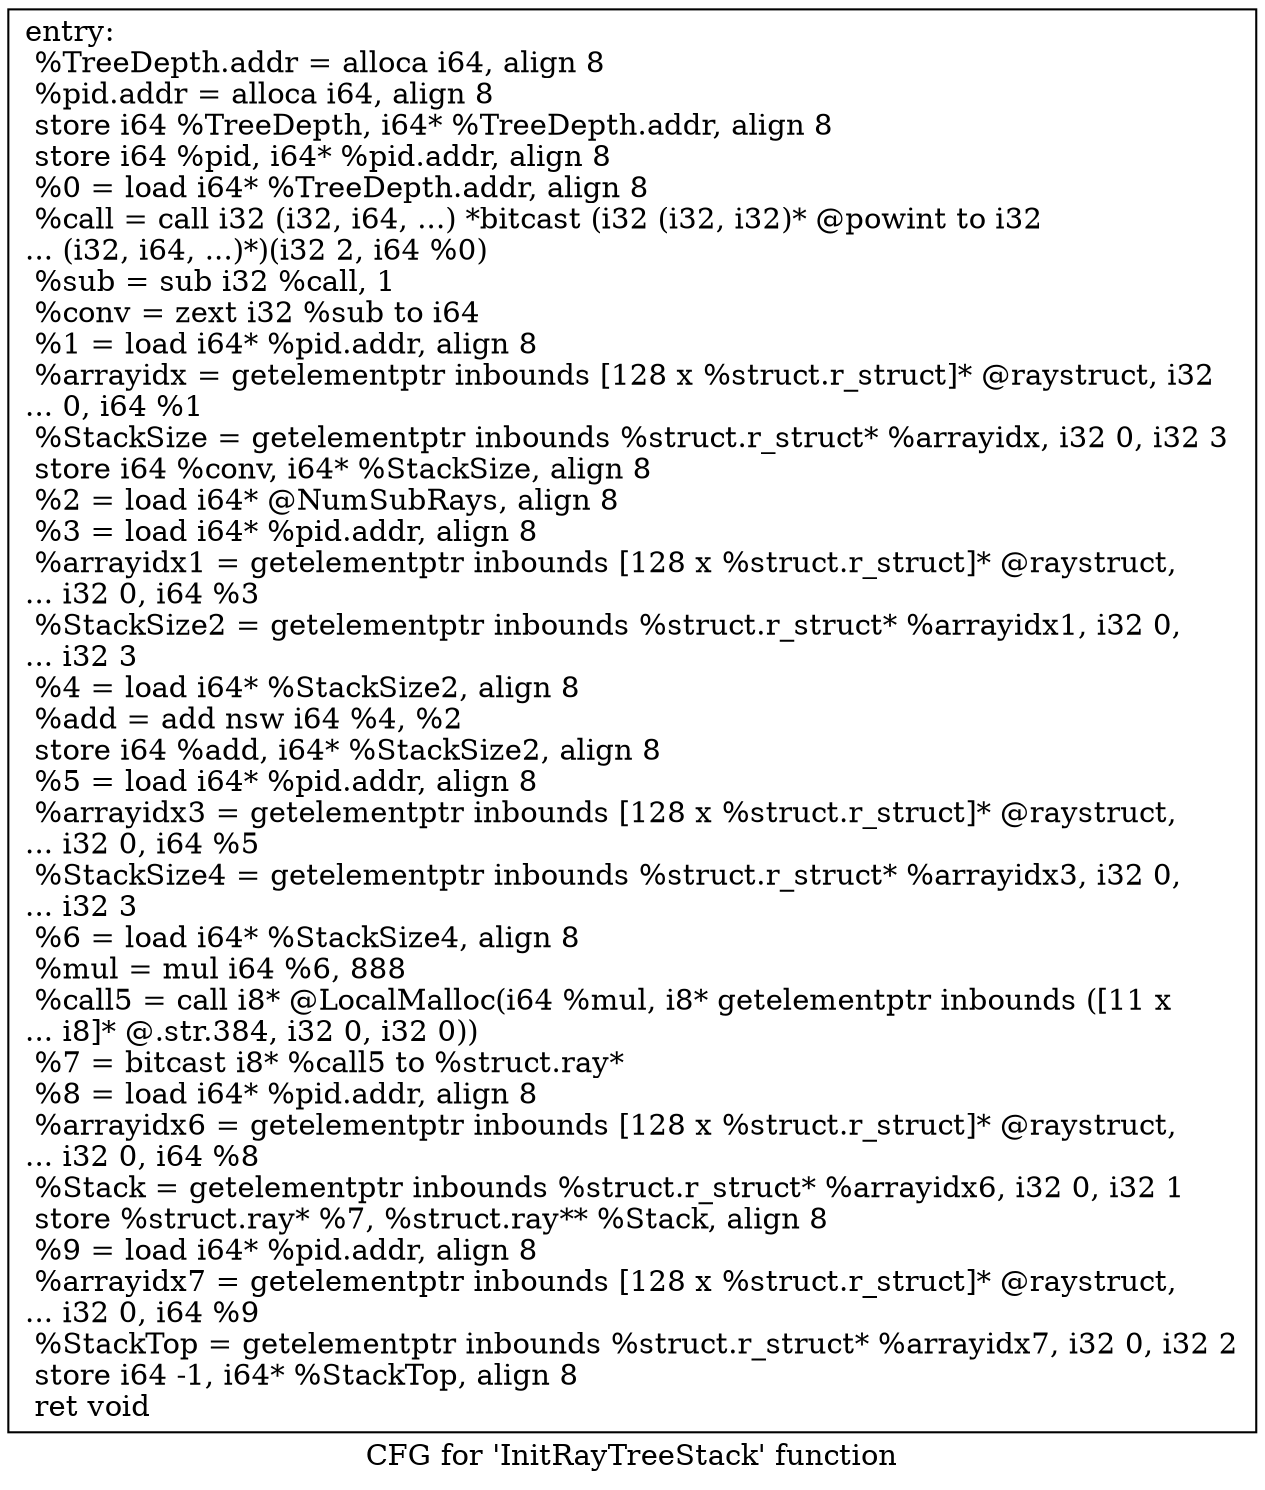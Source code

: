 digraph "CFG for 'InitRayTreeStack' function" {
	label="CFG for 'InitRayTreeStack' function";

	Node0x6058080 [shape=record,label="{entry:\l  %TreeDepth.addr = alloca i64, align 8\l  %pid.addr = alloca i64, align 8\l  store i64 %TreeDepth, i64* %TreeDepth.addr, align 8\l  store i64 %pid, i64* %pid.addr, align 8\l  %0 = load i64* %TreeDepth.addr, align 8\l  %call = call i32 (i32, i64, ...) *bitcast (i32 (i32, i32)* @powint to i32\l... (i32, i64, ...)*)(i32 2, i64 %0)\l  %sub = sub i32 %call, 1\l  %conv = zext i32 %sub to i64\l  %1 = load i64* %pid.addr, align 8\l  %arrayidx = getelementptr inbounds [128 x %struct.r_struct]* @raystruct, i32\l... 0, i64 %1\l  %StackSize = getelementptr inbounds %struct.r_struct* %arrayidx, i32 0, i32 3\l  store i64 %conv, i64* %StackSize, align 8\l  %2 = load i64* @NumSubRays, align 8\l  %3 = load i64* %pid.addr, align 8\l  %arrayidx1 = getelementptr inbounds [128 x %struct.r_struct]* @raystruct,\l... i32 0, i64 %3\l  %StackSize2 = getelementptr inbounds %struct.r_struct* %arrayidx1, i32 0,\l... i32 3\l  %4 = load i64* %StackSize2, align 8\l  %add = add nsw i64 %4, %2\l  store i64 %add, i64* %StackSize2, align 8\l  %5 = load i64* %pid.addr, align 8\l  %arrayidx3 = getelementptr inbounds [128 x %struct.r_struct]* @raystruct,\l... i32 0, i64 %5\l  %StackSize4 = getelementptr inbounds %struct.r_struct* %arrayidx3, i32 0,\l... i32 3\l  %6 = load i64* %StackSize4, align 8\l  %mul = mul i64 %6, 888\l  %call5 = call i8* @LocalMalloc(i64 %mul, i8* getelementptr inbounds ([11 x\l... i8]* @.str.384, i32 0, i32 0))\l  %7 = bitcast i8* %call5 to %struct.ray*\l  %8 = load i64* %pid.addr, align 8\l  %arrayidx6 = getelementptr inbounds [128 x %struct.r_struct]* @raystruct,\l... i32 0, i64 %8\l  %Stack = getelementptr inbounds %struct.r_struct* %arrayidx6, i32 0, i32 1\l  store %struct.ray* %7, %struct.ray** %Stack, align 8\l  %9 = load i64* %pid.addr, align 8\l  %arrayidx7 = getelementptr inbounds [128 x %struct.r_struct]* @raystruct,\l... i32 0, i64 %9\l  %StackTop = getelementptr inbounds %struct.r_struct* %arrayidx7, i32 0, i32 2\l  store i64 -1, i64* %StackTop, align 8\l  ret void\l}"];
}
